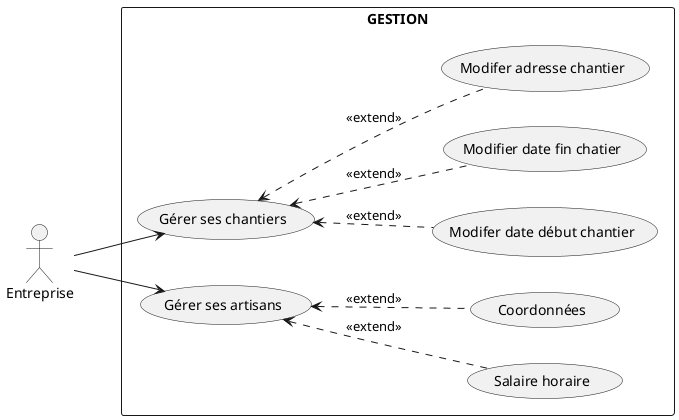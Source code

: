@startuml Usecase
left to right direction

actor Entreprise

rectangle GESTION{
    usecase "Gérer ses chantiers" as GCH
    usecase "Modifer date début chantier" as MDD
    usecase "Modifier date fin chatier" as MDF
    usecase "Modifer adresse chantier" as MAC


    Entreprise --> GCH

    GCH <.. MDD :<<extend>>
    GCH <.. MDF :<<extend>>
    GCH <.. MAC :<<extend>>




    usecase "Gérer ses artisans" as GAR
    usecase "Salaire horaire" as SH
    usecase "Coordonnées" as TEL

    Entreprise --> GAR

    GAR <.. SH :<<extend>>
    GAR <.. TEL : <<extend>>

}


@enduml
